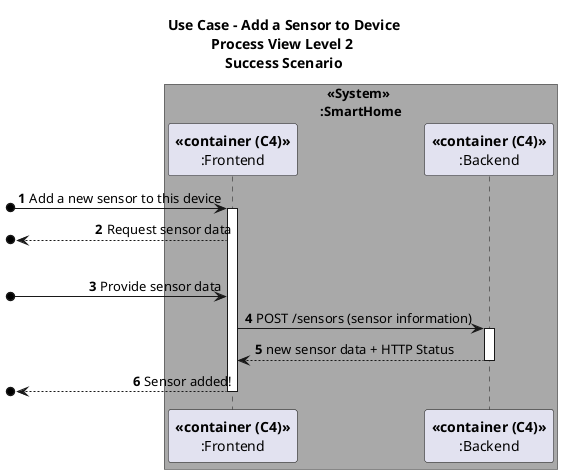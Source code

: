 @startuml

title Use Case - Add a Sensor to Device\nProcess View Level 2 \nSuccess Scenario
autonumber

!pragma teoz true
box "  <<System>>\n:SmartHome" #DarkGrey

participant "**<<container (C4)>>**\n:Frontend" as FE
participant "**<<container (C4)>>**\n:Backend" as BE

[o-> FE : Add a new sensor to this device
activate FE
[o<-- FE : Request sensor data
|||
[o-> FE : Provide sensor data
FE -> BE : POST /sensors (sensor information)
activate BE
BE --> FE : new sensor data + HTTP Status
deactivate BE
[o<-- FE : Sensor added!
deactivate FE
end box



@enduml
